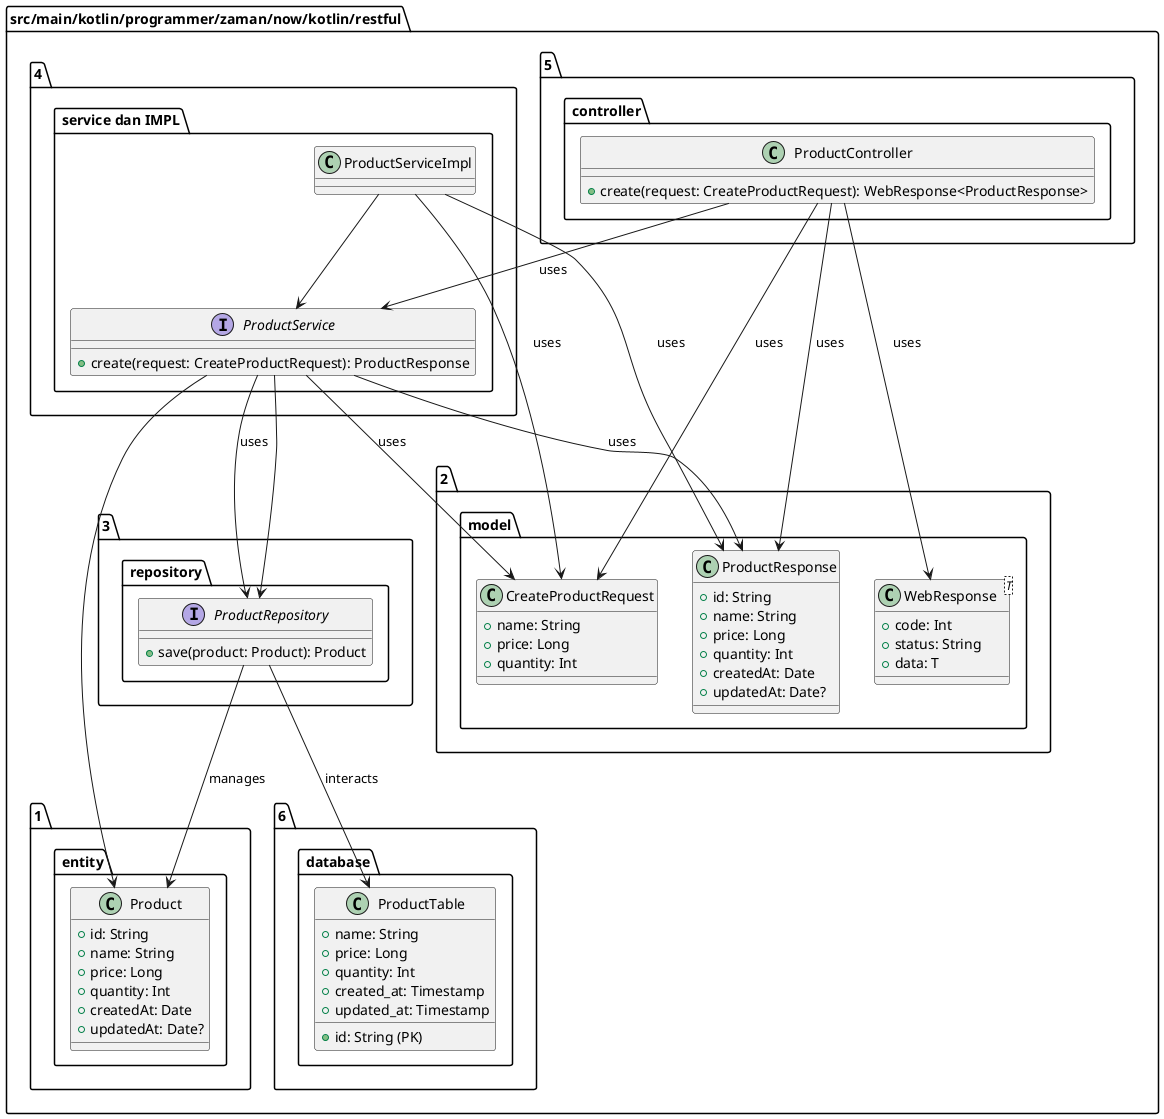 @startuml

package "src/main/kotlin/programmer/zaman/now/kotlin/restful" {
    package "1. entity" {
        class Product {
            +id: String
            +name: String
            +price: Long
            +quantity: Int
            +createdAt: Date
            +updatedAt: Date?
        }
    }

    package "2. model" {
        class CreateProductRequest {
            +name: String
            +price: Long
            +quantity: Int
        }

        class ProductResponse {
            +id: String
            +name: String
            +price: Long
            +quantity: Int
            +createdAt: Date
            +updatedAt: Date?
        }

        class WebResponse<T> {
            +code: Int
            +status: String
            +data: T
        }
    }

    package "3. repository" {
        interface ProductRepository {
            +save(product: Product): Product 
        }
    }

    package "4. service dan IMPL" {
        interface ProductService {
            +create(request: CreateProductRequest): ProductResponse
        }
        
        class ProductServiceImpl
        
        ProductService --> ProductRepository
        ProductService --> Product
        ProductServiceImpl --> ProductService
    }

    package "5. controller" {
        class ProductController {
            +create(request: CreateProductRequest): WebResponse<ProductResponse>
        }
    }

    package "6. database" {
        class ProductTable {
            +id: String (PK)
            +name: String
            +price: Long
            +quantity: Int
            +created_at: Timestamp
            +updated_at: Timestamp
        }
    }
}

ProductController -down-> ProductService : uses
ProductService -down-> ProductRepository : uses
ProductRepository -down-> Product : manages
ProductRepository -down-> ProductTable : interacts

ProductController --> CreateProductRequest : uses
ProductController --> WebResponse : uses
ProductController --> ProductResponse : uses
ProductService --> CreateProductRequest : uses
ProductService --> ProductResponse : uses
ProductServiceImpl --> CreateProductRequest : uses
ProductServiceImpl --> ProductResponse : uses

@enduml